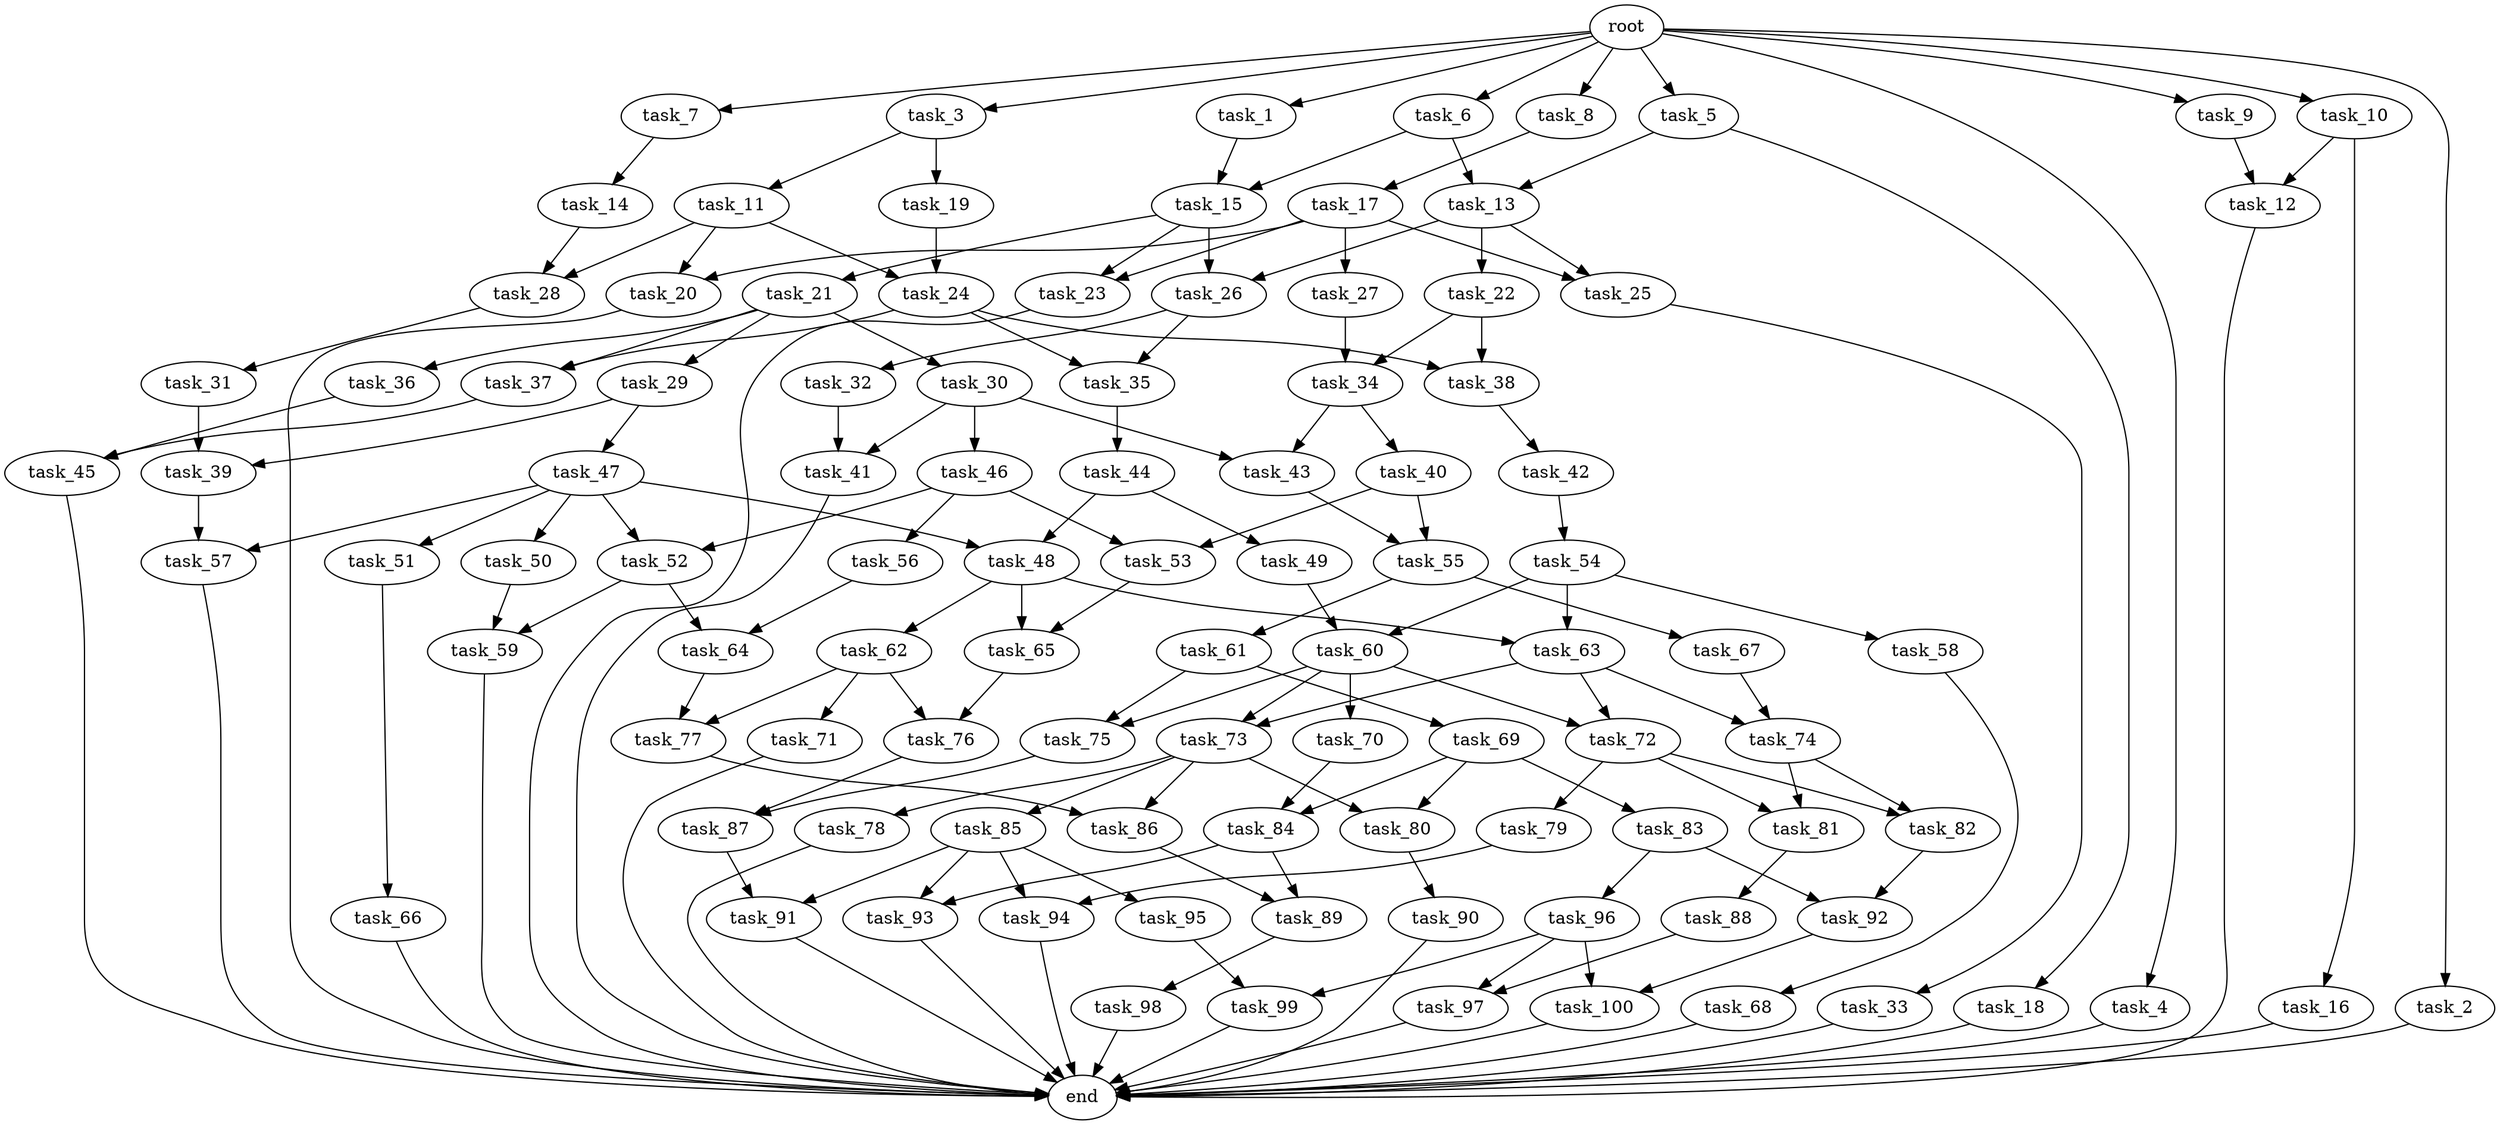 digraph G {
  task_19 [size="3.540900e+09"];
  task_53 [size="9.811100e+07"];
  task_69 [size="2.992723e+09"];
  task_25 [size="1.429743e+09"];
  task_51 [size="1.780734e+09"];
  task_61 [size="5.731652e+08"];
  task_72 [size="1.828582e+09"];
  task_59 [size="2.849899e+09"];
  task_6 [size="2.710858e+09"];
  root [size="0.000000e+00"];
  task_3 [size="2.123006e+07"];
  task_60 [size="2.461643e+09"];
  task_76 [size="1.183971e+09"];
  task_48 [size="4.765988e+09"];
  task_84 [size="4.585133e+09"];
  task_86 [size="2.946450e+09"];
  task_11 [size="1.664165e+09"];
  task_54 [size="3.348879e+09"];
  task_36 [size="1.341604e+09"];
  task_97 [size="4.291656e+08"];
  task_58 [size="2.238599e+09"];
  task_62 [size="2.813527e+09"];
  task_57 [size="1.203605e+09"];
  task_22 [size="3.371054e+09"];
  task_28 [size="1.457790e+08"];
  task_41 [size="2.717892e+09"];
  task_78 [size="5.767566e+08"];
  task_47 [size="1.164795e+09"];
  task_43 [size="2.792958e+09"];
  task_94 [size="1.844613e+09"];
  task_9 [size="7.769151e+08"];
  task_68 [size="1.243296e+09"];
  task_70 [size="4.821491e+09"];
  task_23 [size="1.383876e+09"];
  task_88 [size="2.462774e+09"];
  task_8 [size="7.503927e+08"];
  task_87 [size="3.367797e+09"];
  task_35 [size="1.173225e+08"];
  task_42 [size="1.618707e+09"];
  end [size="0.000000e+00"];
  task_63 [size="4.585100e+09"];
  task_45 [size="1.729099e+09"];
  task_17 [size="2.492741e+08"];
  task_7 [size="1.945028e+09"];
  task_13 [size="3.009601e+09"];
  task_1 [size="1.543853e+09"];
  task_100 [size="3.833132e+09"];
  task_89 [size="3.284440e+09"];
  task_83 [size="3.860558e+08"];
  task_74 [size="3.664921e+09"];
  task_90 [size="3.613355e+09"];
  task_34 [size="1.952120e+09"];
  task_85 [size="1.995725e+09"];
  task_98 [size="7.977108e+08"];
  task_67 [size="9.161587e+07"];
  task_21 [size="3.249060e+09"];
  task_82 [size="1.191562e+09"];
  task_20 [size="3.133032e+09"];
  task_52 [size="3.077448e+09"];
  task_50 [size="2.813244e+08"];
  task_31 [size="4.323677e+09"];
  task_93 [size="1.340322e+09"];
  task_79 [size="1.836727e+09"];
  task_15 [size="4.370732e+09"];
  task_96 [size="4.211193e+09"];
  task_5 [size="4.275742e+08"];
  task_12 [size="1.318207e+09"];
  task_32 [size="1.434976e+09"];
  task_4 [size="4.154979e+09"];
  task_44 [size="4.130237e+09"];
  task_16 [size="4.806088e+09"];
  task_92 [size="4.253742e+09"];
  task_18 [size="2.688505e+09"];
  task_80 [size="8.459470e+08"];
  task_37 [size="4.968685e+09"];
  task_71 [size="3.052493e+09"];
  task_24 [size="1.189615e+09"];
  task_64 [size="2.531107e+08"];
  task_26 [size="1.742611e+09"];
  task_81 [size="5.798035e+08"];
  task_66 [size="2.009868e+09"];
  task_56 [size="1.410714e+09"];
  task_33 [size="3.161893e+09"];
  task_77 [size="2.340669e+09"];
  task_14 [size="5.091997e+08"];
  task_65 [size="5.155670e+08"];
  task_99 [size="4.471120e+09"];
  task_29 [size="3.616179e+09"];
  task_73 [size="8.856411e+08"];
  task_49 [size="3.487686e+09"];
  task_30 [size="3.919140e+09"];
  task_55 [size="2.707269e+09"];
  task_75 [size="3.272429e+08"];
  task_46 [size="4.350826e+08"];
  task_27 [size="3.360994e+09"];
  task_39 [size="3.668778e+09"];
  task_38 [size="2.041839e+09"];
  task_2 [size="4.838129e+09"];
  task_91 [size="4.757712e+09"];
  task_95 [size="4.657987e+09"];
  task_40 [size="1.593043e+09"];
  task_10 [size="3.888599e+09"];

  task_19 -> task_24 [size="7.081799e+08"];
  task_53 -> task_65 [size="9.811100e+06"];
  task_69 -> task_84 [size="5.985445e+08"];
  task_69 -> task_80 [size="5.985445e+08"];
  task_69 -> task_83 [size="5.985445e+08"];
  task_25 -> task_33 [size="1.429743e+08"];
  task_51 -> task_66 [size="3.561468e+08"];
  task_61 -> task_75 [size="1.146330e+08"];
  task_61 -> task_69 [size="1.146330e+08"];
  task_72 -> task_81 [size="1.828582e+08"];
  task_72 -> task_82 [size="1.828582e+08"];
  task_72 -> task_79 [size="1.828582e+08"];
  task_59 -> end [size="1.000000e-12"];
  task_6 -> task_13 [size="5.421716e+08"];
  task_6 -> task_15 [size="5.421716e+08"];
  root -> task_2 [size="1.000000e-12"];
  root -> task_7 [size="1.000000e-12"];
  root -> task_4 [size="1.000000e-12"];
  root -> task_5 [size="1.000000e-12"];
  root -> task_3 [size="1.000000e-12"];
  root -> task_8 [size="1.000000e-12"];
  root -> task_9 [size="1.000000e-12"];
  root -> task_10 [size="1.000000e-12"];
  root -> task_6 [size="1.000000e-12"];
  root -> task_1 [size="1.000000e-12"];
  task_3 -> task_19 [size="4.246012e+06"];
  task_3 -> task_11 [size="4.246012e+06"];
  task_60 -> task_70 [size="2.461643e+08"];
  task_60 -> task_73 [size="2.461643e+08"];
  task_60 -> task_72 [size="2.461643e+08"];
  task_60 -> task_75 [size="2.461643e+08"];
  task_76 -> task_87 [size="1.183971e+08"];
  task_48 -> task_65 [size="4.765988e+08"];
  task_48 -> task_62 [size="4.765988e+08"];
  task_48 -> task_63 [size="4.765988e+08"];
  task_84 -> task_93 [size="4.585133e+08"];
  task_84 -> task_89 [size="4.585133e+08"];
  task_86 -> task_89 [size="2.946450e+08"];
  task_11 -> task_20 [size="3.328330e+08"];
  task_11 -> task_24 [size="3.328330e+08"];
  task_11 -> task_28 [size="3.328330e+08"];
  task_54 -> task_58 [size="6.697759e+08"];
  task_54 -> task_60 [size="6.697759e+08"];
  task_54 -> task_63 [size="6.697759e+08"];
  task_36 -> task_45 [size="2.683207e+08"];
  task_97 -> end [size="1.000000e-12"];
  task_58 -> task_68 [size="4.477199e+08"];
  task_62 -> task_77 [size="5.627054e+08"];
  task_62 -> task_71 [size="5.627054e+08"];
  task_62 -> task_76 [size="5.627054e+08"];
  task_57 -> end [size="1.000000e-12"];
  task_22 -> task_34 [size="6.742107e+08"];
  task_22 -> task_38 [size="6.742107e+08"];
  task_28 -> task_31 [size="1.457790e+07"];
  task_41 -> end [size="1.000000e-12"];
  task_78 -> end [size="1.000000e-12"];
  task_47 -> task_50 [size="2.329590e+08"];
  task_47 -> task_57 [size="2.329590e+08"];
  task_47 -> task_52 [size="2.329590e+08"];
  task_47 -> task_48 [size="2.329590e+08"];
  task_47 -> task_51 [size="2.329590e+08"];
  task_43 -> task_55 [size="2.792958e+08"];
  task_94 -> end [size="1.000000e-12"];
  task_9 -> task_12 [size="1.553830e+08"];
  task_68 -> end [size="1.000000e-12"];
  task_70 -> task_84 [size="9.642982e+08"];
  task_23 -> end [size="1.000000e-12"];
  task_88 -> task_97 [size="4.925548e+08"];
  task_8 -> task_17 [size="1.500785e+08"];
  task_87 -> task_91 [size="3.367797e+08"];
  task_35 -> task_44 [size="1.173225e+07"];
  task_42 -> task_54 [size="3.237415e+08"];
  task_63 -> task_72 [size="4.585100e+08"];
  task_63 -> task_73 [size="4.585100e+08"];
  task_63 -> task_74 [size="4.585100e+08"];
  task_45 -> end [size="1.000000e-12"];
  task_17 -> task_20 [size="4.985482e+07"];
  task_17 -> task_25 [size="4.985482e+07"];
  task_17 -> task_27 [size="4.985482e+07"];
  task_17 -> task_23 [size="4.985482e+07"];
  task_7 -> task_14 [size="3.890057e+08"];
  task_13 -> task_22 [size="3.009601e+08"];
  task_13 -> task_25 [size="3.009601e+08"];
  task_13 -> task_26 [size="3.009601e+08"];
  task_1 -> task_15 [size="3.087707e+08"];
  task_100 -> end [size="1.000000e-12"];
  task_89 -> task_98 [size="3.284440e+08"];
  task_83 -> task_92 [size="7.721116e+07"];
  task_83 -> task_96 [size="7.721116e+07"];
  task_74 -> task_81 [size="3.664921e+08"];
  task_74 -> task_82 [size="3.664921e+08"];
  task_90 -> end [size="1.000000e-12"];
  task_34 -> task_43 [size="1.952120e+08"];
  task_34 -> task_40 [size="1.952120e+08"];
  task_85 -> task_94 [size="3.991450e+08"];
  task_85 -> task_93 [size="3.991450e+08"];
  task_85 -> task_91 [size="3.991450e+08"];
  task_85 -> task_95 [size="3.991450e+08"];
  task_98 -> end [size="1.000000e-12"];
  task_67 -> task_74 [size="1.832317e+07"];
  task_21 -> task_30 [size="6.498120e+08"];
  task_21 -> task_29 [size="6.498120e+08"];
  task_21 -> task_37 [size="6.498120e+08"];
  task_21 -> task_36 [size="6.498120e+08"];
  task_82 -> task_92 [size="1.191562e+08"];
  task_20 -> end [size="1.000000e-12"];
  task_52 -> task_59 [size="3.077448e+08"];
  task_52 -> task_64 [size="3.077448e+08"];
  task_50 -> task_59 [size="5.626488e+07"];
  task_31 -> task_39 [size="8.647355e+08"];
  task_93 -> end [size="1.000000e-12"];
  task_79 -> task_94 [size="3.673453e+08"];
  task_15 -> task_21 [size="4.370732e+08"];
  task_15 -> task_23 [size="4.370732e+08"];
  task_15 -> task_26 [size="4.370732e+08"];
  task_96 -> task_100 [size="8.422387e+08"];
  task_96 -> task_99 [size="8.422387e+08"];
  task_96 -> task_97 [size="8.422387e+08"];
  task_5 -> task_18 [size="8.551484e+07"];
  task_5 -> task_13 [size="8.551484e+07"];
  task_12 -> end [size="1.000000e-12"];
  task_32 -> task_41 [size="2.869952e+08"];
  task_4 -> end [size="1.000000e-12"];
  task_44 -> task_48 [size="8.260475e+08"];
  task_44 -> task_49 [size="8.260475e+08"];
  task_16 -> end [size="1.000000e-12"];
  task_92 -> task_100 [size="4.253742e+08"];
  task_18 -> end [size="1.000000e-12"];
  task_80 -> task_90 [size="8.459470e+07"];
  task_37 -> task_45 [size="4.968685e+08"];
  task_71 -> end [size="1.000000e-12"];
  task_24 -> task_35 [size="1.189615e+08"];
  task_24 -> task_37 [size="1.189615e+08"];
  task_24 -> task_38 [size="1.189615e+08"];
  task_64 -> task_77 [size="2.531107e+07"];
  task_26 -> task_32 [size="1.742611e+08"];
  task_26 -> task_35 [size="1.742611e+08"];
  task_81 -> task_88 [size="5.798035e+07"];
  task_66 -> end [size="1.000000e-12"];
  task_56 -> task_64 [size="2.821428e+08"];
  task_33 -> end [size="1.000000e-12"];
  task_77 -> task_86 [size="2.340669e+08"];
  task_14 -> task_28 [size="1.018399e+08"];
  task_65 -> task_76 [size="5.155670e+07"];
  task_99 -> end [size="1.000000e-12"];
  task_29 -> task_47 [size="7.232359e+08"];
  task_29 -> task_39 [size="7.232359e+08"];
  task_73 -> task_78 [size="8.856411e+07"];
  task_73 -> task_85 [size="8.856411e+07"];
  task_73 -> task_80 [size="8.856411e+07"];
  task_73 -> task_86 [size="8.856411e+07"];
  task_49 -> task_60 [size="6.975371e+08"];
  task_30 -> task_43 [size="7.838280e+08"];
  task_30 -> task_46 [size="7.838280e+08"];
  task_30 -> task_41 [size="7.838280e+08"];
  task_55 -> task_67 [size="2.707269e+08"];
  task_55 -> task_61 [size="2.707269e+08"];
  task_75 -> task_87 [size="3.272429e+07"];
  task_46 -> task_53 [size="8.701652e+07"];
  task_46 -> task_52 [size="8.701652e+07"];
  task_46 -> task_56 [size="8.701652e+07"];
  task_27 -> task_34 [size="6.721988e+08"];
  task_39 -> task_57 [size="3.668778e+08"];
  task_38 -> task_42 [size="2.041839e+08"];
  task_2 -> end [size="1.000000e-12"];
  task_91 -> end [size="1.000000e-12"];
  task_95 -> task_99 [size="9.315974e+08"];
  task_40 -> task_53 [size="3.186085e+08"];
  task_40 -> task_55 [size="3.186085e+08"];
  task_10 -> task_12 [size="7.777198e+08"];
  task_10 -> task_16 [size="7.777198e+08"];
}
